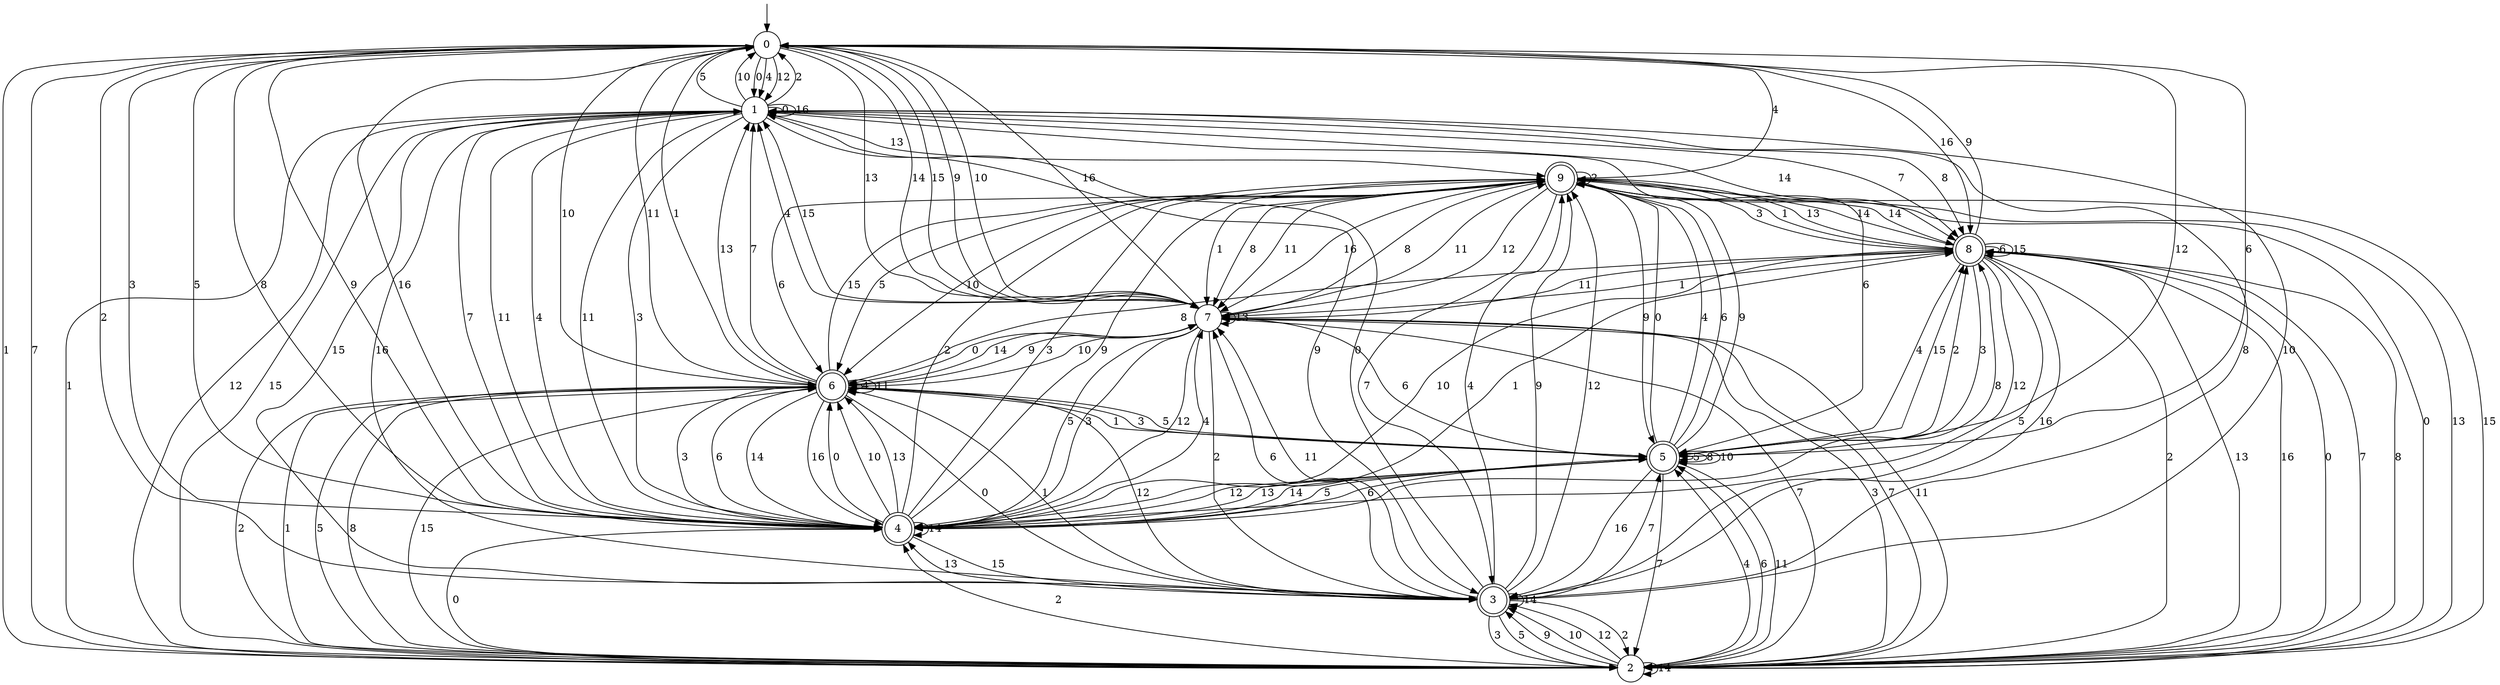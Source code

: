 digraph g {

	s0 [shape="circle" label="0"];
	s1 [shape="circle" label="1"];
	s2 [shape="circle" label="2"];
	s3 [shape="doublecircle" label="3"];
	s4 [shape="doublecircle" label="4"];
	s5 [shape="doublecircle" label="5"];
	s6 [shape="doublecircle" label="6"];
	s7 [shape="circle" label="7"];
	s8 [shape="doublecircle" label="8"];
	s9 [shape="doublecircle" label="9"];
	s0 -> s1 [label="0"];
	s0 -> s2 [label="1"];
	s0 -> s3 [label="2"];
	s0 -> s4 [label="3"];
	s0 -> s1 [label="4"];
	s0 -> s4 [label="5"];
	s0 -> s5 [label="6"];
	s0 -> s2 [label="7"];
	s0 -> s4 [label="8"];
	s0 -> s4 [label="9"];
	s0 -> s6 [label="10"];
	s0 -> s6 [label="11"];
	s0 -> s1 [label="12"];
	s0 -> s7 [label="13"];
	s0 -> s7 [label="14"];
	s0 -> s7 [label="15"];
	s0 -> s8 [label="16"];
	s1 -> s1 [label="0"];
	s1 -> s2 [label="1"];
	s1 -> s0 [label="2"];
	s1 -> s4 [label="3"];
	s1 -> s4 [label="4"];
	s1 -> s0 [label="5"];
	s1 -> s5 [label="6"];
	s1 -> s8 [label="7"];
	s1 -> s8 [label="8"];
	s1 -> s3 [label="9"];
	s1 -> s0 [label="10"];
	s1 -> s4 [label="11"];
	s1 -> s2 [label="12"];
	s1 -> s9 [label="13"];
	s1 -> s8 [label="14"];
	s1 -> s2 [label="15"];
	s1 -> s1 [label="16"];
	s2 -> s4 [label="0"];
	s2 -> s6 [label="1"];
	s2 -> s4 [label="2"];
	s2 -> s7 [label="3"];
	s2 -> s5 [label="4"];
	s2 -> s6 [label="5"];
	s2 -> s5 [label="6"];
	s2 -> s7 [label="7"];
	s2 -> s6 [label="8"];
	s2 -> s3 [label="9"];
	s2 -> s3 [label="10"];
	s2 -> s7 [label="11"];
	s2 -> s3 [label="12"];
	s2 -> s8 [label="13"];
	s2 -> s2 [label="14"];
	s2 -> s6 [label="15"];
	s2 -> s8 [label="16"];
	s3 -> s1 [label="0"];
	s3 -> s6 [label="1"];
	s3 -> s2 [label="2"];
	s3 -> s2 [label="3"];
	s3 -> s9 [label="4"];
	s3 -> s2 [label="5"];
	s3 -> s7 [label="6"];
	s3 -> s5 [label="7"];
	s3 -> s1 [label="8"];
	s3 -> s9 [label="9"];
	s3 -> s1 [label="10"];
	s3 -> s7 [label="11"];
	s3 -> s9 [label="12"];
	s3 -> s4 [label="13"];
	s3 -> s3 [label="14"];
	s3 -> s1 [label="15"];
	s3 -> s1 [label="16"];
	s4 -> s6 [label="0"];
	s4 -> s8 [label="1"];
	s4 -> s9 [label="2"];
	s4 -> s9 [label="3"];
	s4 -> s7 [label="4"];
	s4 -> s5 [label="5"];
	s4 -> s5 [label="6"];
	s4 -> s1 [label="7"];
	s4 -> s8 [label="8"];
	s4 -> s9 [label="9"];
	s4 -> s6 [label="10"];
	s4 -> s1 [label="11"];
	s4 -> s5 [label="12"];
	s4 -> s6 [label="13"];
	s4 -> s4 [label="14"];
	s4 -> s3 [label="15"];
	s4 -> s0 [label="16"];
	s5 -> s9 [label="0"];
	s5 -> s6 [label="1"];
	s5 -> s8 [label="2"];
	s5 -> s6 [label="3"];
	s5 -> s9 [label="4"];
	s5 -> s5 [label="5"];
	s5 -> s9 [label="6"];
	s5 -> s2 [label="7"];
	s5 -> s5 [label="8"];
	s5 -> s9 [label="9"];
	s5 -> s5 [label="10"];
	s5 -> s2 [label="11"];
	s5 -> s0 [label="12"];
	s5 -> s4 [label="13"];
	s5 -> s4 [label="14"];
	s5 -> s8 [label="15"];
	s5 -> s3 [label="16"];
	s6 -> s3 [label="0"];
	s6 -> s0 [label="1"];
	s6 -> s2 [label="2"];
	s6 -> s4 [label="3"];
	s6 -> s6 [label="4"];
	s6 -> s5 [label="5"];
	s6 -> s4 [label="6"];
	s6 -> s1 [label="7"];
	s6 -> s8 [label="8"];
	s6 -> s7 [label="9"];
	s6 -> s7 [label="10"];
	s6 -> s6 [label="11"];
	s6 -> s3 [label="12"];
	s6 -> s1 [label="13"];
	s6 -> s4 [label="14"];
	s6 -> s9 [label="15"];
	s6 -> s4 [label="16"];
	s7 -> s6 [label="0"];
	s7 -> s8 [label="1"];
	s7 -> s3 [label="2"];
	s7 -> s4 [label="3"];
	s7 -> s1 [label="4"];
	s7 -> s4 [label="5"];
	s7 -> s5 [label="6"];
	s7 -> s2 [label="7"];
	s7 -> s9 [label="8"];
	s7 -> s0 [label="9"];
	s7 -> s0 [label="10"];
	s7 -> s9 [label="11"];
	s7 -> s4 [label="12"];
	s7 -> s7 [label="13"];
	s7 -> s6 [label="14"];
	s7 -> s1 [label="15"];
	s7 -> s0 [label="16"];
	s8 -> s2 [label="0"];
	s8 -> s9 [label="1"];
	s8 -> s2 [label="2"];
	s8 -> s5 [label="3"];
	s8 -> s5 [label="4"];
	s8 -> s3 [label="5"];
	s8 -> s8 [label="6"];
	s8 -> s2 [label="7"];
	s8 -> s2 [label="8"];
	s8 -> s0 [label="9"];
	s8 -> s4 [label="10"];
	s8 -> s7 [label="11"];
	s8 -> s4 [label="12"];
	s8 -> s9 [label="13"];
	s8 -> s9 [label="14"];
	s8 -> s8 [label="15"];
	s8 -> s3 [label="16"];
	s9 -> s2 [label="0"];
	s9 -> s7 [label="1"];
	s9 -> s9 [label="2"];
	s9 -> s8 [label="3"];
	s9 -> s0 [label="4"];
	s9 -> s6 [label="5"];
	s9 -> s6 [label="6"];
	s9 -> s3 [label="7"];
	s9 -> s7 [label="8"];
	s9 -> s5 [label="9"];
	s9 -> s6 [label="10"];
	s9 -> s7 [label="11"];
	s9 -> s7 [label="12"];
	s9 -> s2 [label="13"];
	s9 -> s8 [label="14"];
	s9 -> s2 [label="15"];
	s9 -> s7 [label="16"];

__start0 [label="" shape="none" width="0" height="0"];
__start0 -> s0;

}
